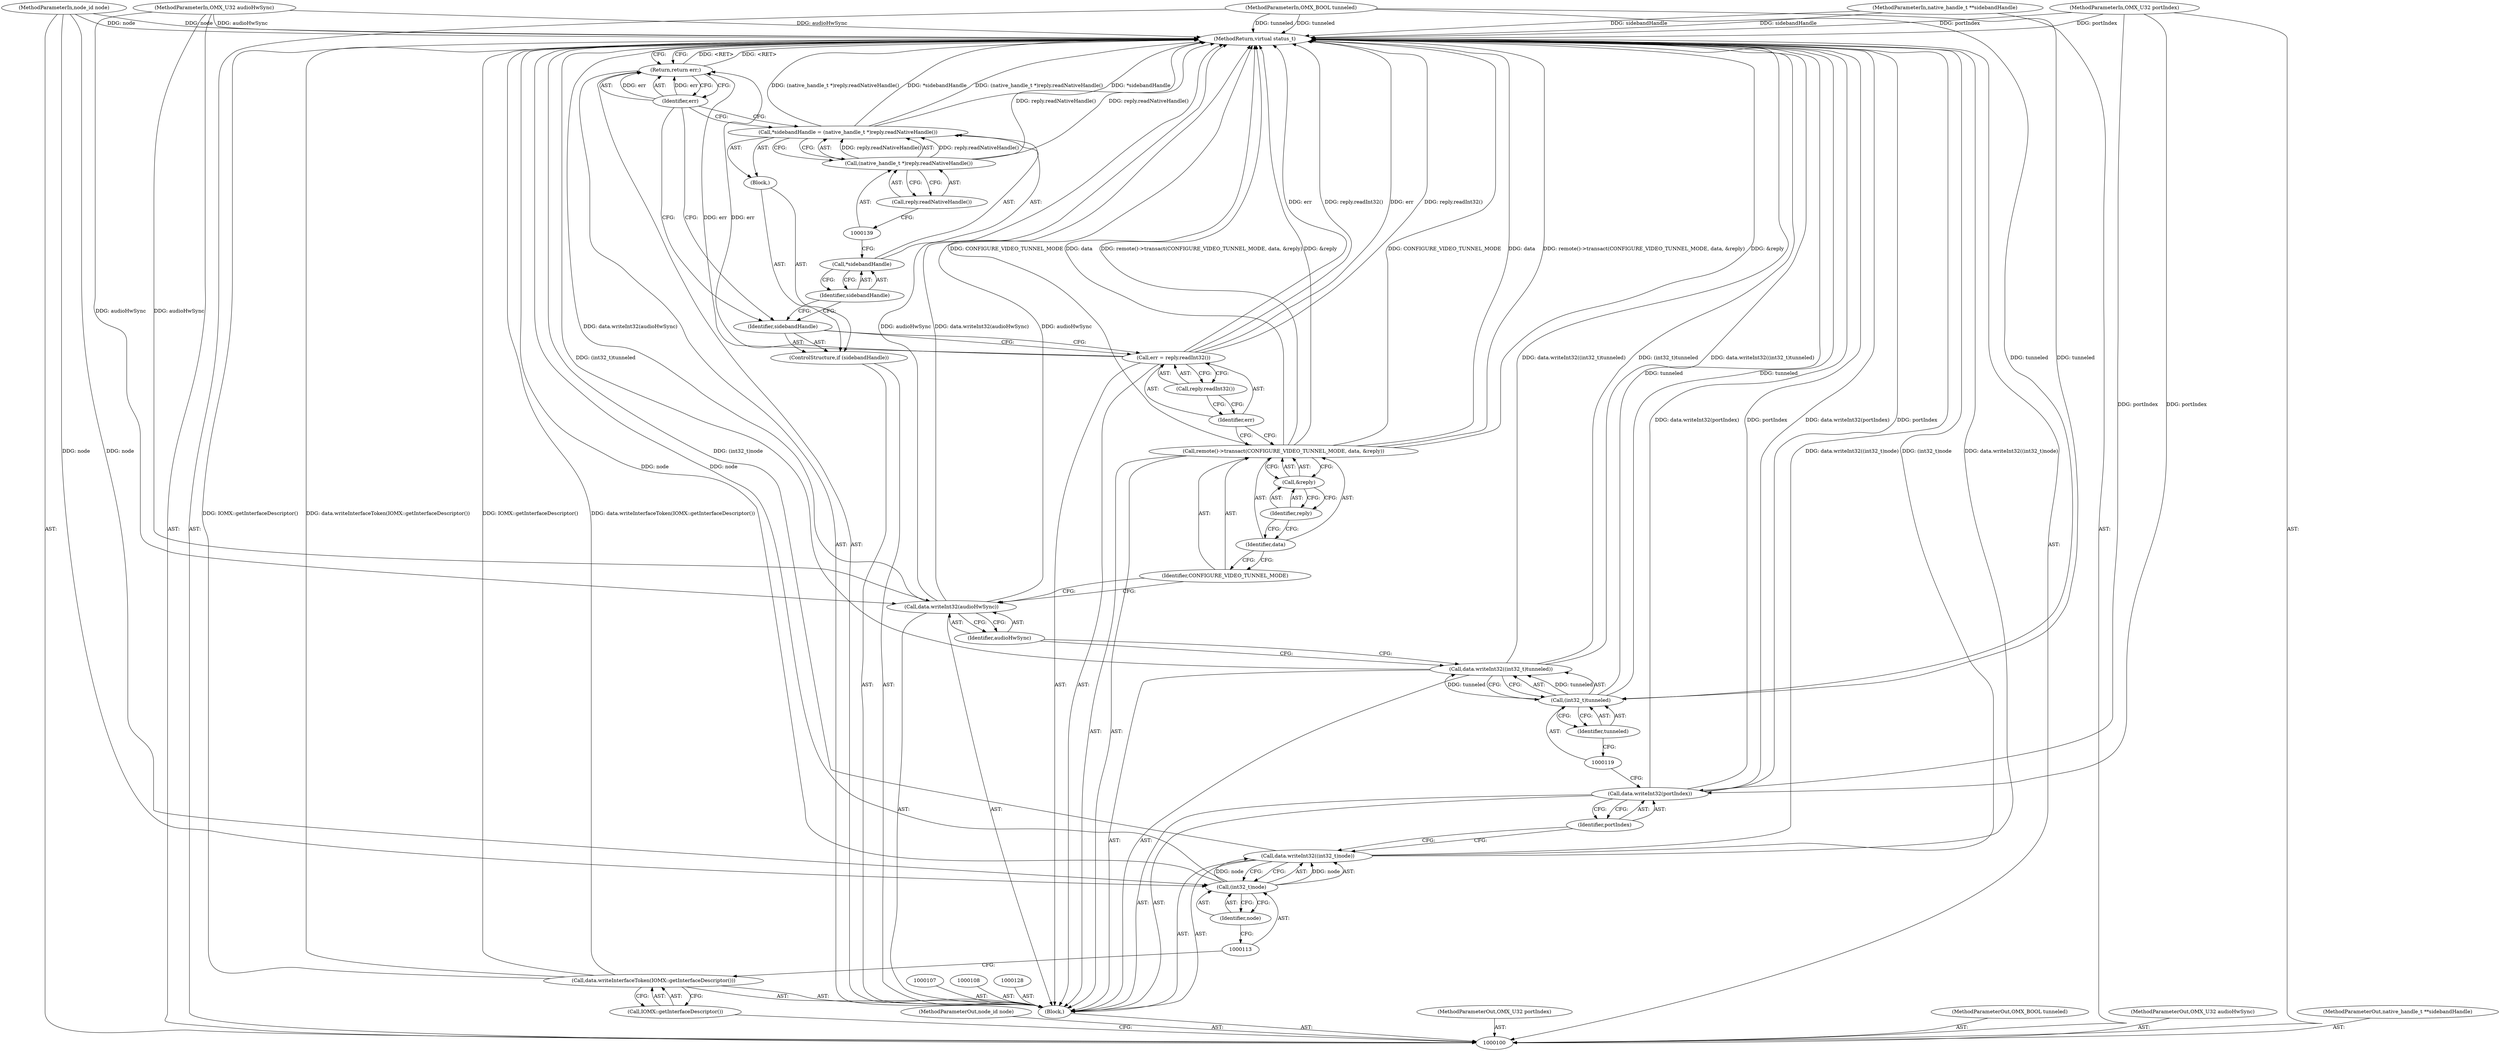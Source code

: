 digraph "1_Android_25be9ac20db51044e1b09ca67906355e4f328d48" {
"1000143" [label="(MethodReturn,virtual status_t)"];
"1000124" [label="(Identifier,CONFIGURE_VIDEO_TUNNEL_MODE)"];
"1000125" [label="(Identifier,data)"];
"1000126" [label="(Call,&reply)"];
"1000127" [label="(Identifier,reply)"];
"1000123" [label="(Call,remote()->transact(CONFIGURE_VIDEO_TUNNEL_MODE, data, &reply))"];
"1000129" [label="(Call,err = reply.readInt32())"];
"1000130" [label="(Identifier,err)"];
"1000131" [label="(Call,reply.readInt32())"];
"1000133" [label="(Identifier,sidebandHandle)"];
"1000134" [label="(Block,)"];
"1000132" [label="(ControlStructure,if (sidebandHandle))"];
"1000135" [label="(Call,*sidebandHandle = (native_handle_t *)reply.readNativeHandle())"];
"1000136" [label="(Call,*sidebandHandle)"];
"1000137" [label="(Identifier,sidebandHandle)"];
"1000138" [label="(Call,(native_handle_t *)reply.readNativeHandle())"];
"1000140" [label="(Call,reply.readNativeHandle())"];
"1000142" [label="(Identifier,err)"];
"1000141" [label="(Return,return err;)"];
"1000101" [label="(MethodParameterIn,node_id node)"];
"1000195" [label="(MethodParameterOut,node_id node)"];
"1000102" [label="(MethodParameterIn,OMX_U32 portIndex)"];
"1000196" [label="(MethodParameterOut,OMX_U32 portIndex)"];
"1000103" [label="(MethodParameterIn,OMX_BOOL tunneled)"];
"1000197" [label="(MethodParameterOut,OMX_BOOL tunneled)"];
"1000104" [label="(MethodParameterIn,OMX_U32 audioHwSync)"];
"1000198" [label="(MethodParameterOut,OMX_U32 audioHwSync)"];
"1000105" [label="(MethodParameterIn,native_handle_t **sidebandHandle)"];
"1000199" [label="(MethodParameterOut,native_handle_t **sidebandHandle)"];
"1000106" [label="(Block,)"];
"1000110" [label="(Call,IOMX::getInterfaceDescriptor())"];
"1000109" [label="(Call,data.writeInterfaceToken(IOMX::getInterfaceDescriptor()))"];
"1000112" [label="(Call,(int32_t)node)"];
"1000114" [label="(Identifier,node)"];
"1000111" [label="(Call,data.writeInt32((int32_t)node))"];
"1000116" [label="(Identifier,portIndex)"];
"1000115" [label="(Call,data.writeInt32(portIndex))"];
"1000118" [label="(Call,(int32_t)tunneled)"];
"1000120" [label="(Identifier,tunneled)"];
"1000117" [label="(Call,data.writeInt32((int32_t)tunneled))"];
"1000122" [label="(Identifier,audioHwSync)"];
"1000121" [label="(Call,data.writeInt32(audioHwSync))"];
"1000143" -> "1000100"  [label="AST: "];
"1000143" -> "1000141"  [label="CFG: "];
"1000117" -> "1000143"  [label="DDG: data.writeInt32((int32_t)tunneled)"];
"1000117" -> "1000143"  [label="DDG: (int32_t)tunneled"];
"1000123" -> "1000143"  [label="DDG: data"];
"1000123" -> "1000143"  [label="DDG: remote()->transact(CONFIGURE_VIDEO_TUNNEL_MODE, data, &reply)"];
"1000123" -> "1000143"  [label="DDG: &reply"];
"1000123" -> "1000143"  [label="DDG: CONFIGURE_VIDEO_TUNNEL_MODE"];
"1000104" -> "1000143"  [label="DDG: audioHwSync"];
"1000105" -> "1000143"  [label="DDG: sidebandHandle"];
"1000112" -> "1000143"  [label="DDG: node"];
"1000138" -> "1000143"  [label="DDG: reply.readNativeHandle()"];
"1000135" -> "1000143"  [label="DDG: (native_handle_t *)reply.readNativeHandle()"];
"1000135" -> "1000143"  [label="DDG: *sidebandHandle"];
"1000109" -> "1000143"  [label="DDG: data.writeInterfaceToken(IOMX::getInterfaceDescriptor())"];
"1000109" -> "1000143"  [label="DDG: IOMX::getInterfaceDescriptor()"];
"1000129" -> "1000143"  [label="DDG: err"];
"1000129" -> "1000143"  [label="DDG: reply.readInt32()"];
"1000103" -> "1000143"  [label="DDG: tunneled"];
"1000115" -> "1000143"  [label="DDG: data.writeInt32(portIndex)"];
"1000115" -> "1000143"  [label="DDG: portIndex"];
"1000121" -> "1000143"  [label="DDG: data.writeInt32(audioHwSync)"];
"1000121" -> "1000143"  [label="DDG: audioHwSync"];
"1000102" -> "1000143"  [label="DDG: portIndex"];
"1000111" -> "1000143"  [label="DDG: (int32_t)node"];
"1000111" -> "1000143"  [label="DDG: data.writeInt32((int32_t)node)"];
"1000101" -> "1000143"  [label="DDG: node"];
"1000118" -> "1000143"  [label="DDG: tunneled"];
"1000141" -> "1000143"  [label="DDG: <RET>"];
"1000124" -> "1000123"  [label="AST: "];
"1000124" -> "1000121"  [label="CFG: "];
"1000125" -> "1000124"  [label="CFG: "];
"1000125" -> "1000123"  [label="AST: "];
"1000125" -> "1000124"  [label="CFG: "];
"1000127" -> "1000125"  [label="CFG: "];
"1000126" -> "1000123"  [label="AST: "];
"1000126" -> "1000127"  [label="CFG: "];
"1000127" -> "1000126"  [label="AST: "];
"1000123" -> "1000126"  [label="CFG: "];
"1000127" -> "1000126"  [label="AST: "];
"1000127" -> "1000125"  [label="CFG: "];
"1000126" -> "1000127"  [label="CFG: "];
"1000123" -> "1000106"  [label="AST: "];
"1000123" -> "1000126"  [label="CFG: "];
"1000124" -> "1000123"  [label="AST: "];
"1000125" -> "1000123"  [label="AST: "];
"1000126" -> "1000123"  [label="AST: "];
"1000130" -> "1000123"  [label="CFG: "];
"1000123" -> "1000143"  [label="DDG: data"];
"1000123" -> "1000143"  [label="DDG: remote()->transact(CONFIGURE_VIDEO_TUNNEL_MODE, data, &reply)"];
"1000123" -> "1000143"  [label="DDG: &reply"];
"1000123" -> "1000143"  [label="DDG: CONFIGURE_VIDEO_TUNNEL_MODE"];
"1000129" -> "1000106"  [label="AST: "];
"1000129" -> "1000131"  [label="CFG: "];
"1000130" -> "1000129"  [label="AST: "];
"1000131" -> "1000129"  [label="AST: "];
"1000133" -> "1000129"  [label="CFG: "];
"1000129" -> "1000143"  [label="DDG: err"];
"1000129" -> "1000143"  [label="DDG: reply.readInt32()"];
"1000129" -> "1000141"  [label="DDG: err"];
"1000130" -> "1000129"  [label="AST: "];
"1000130" -> "1000123"  [label="CFG: "];
"1000131" -> "1000130"  [label="CFG: "];
"1000131" -> "1000129"  [label="AST: "];
"1000131" -> "1000130"  [label="CFG: "];
"1000129" -> "1000131"  [label="CFG: "];
"1000133" -> "1000132"  [label="AST: "];
"1000133" -> "1000129"  [label="CFG: "];
"1000137" -> "1000133"  [label="CFG: "];
"1000142" -> "1000133"  [label="CFG: "];
"1000134" -> "1000132"  [label="AST: "];
"1000135" -> "1000134"  [label="AST: "];
"1000132" -> "1000106"  [label="AST: "];
"1000133" -> "1000132"  [label="AST: "];
"1000134" -> "1000132"  [label="AST: "];
"1000135" -> "1000134"  [label="AST: "];
"1000135" -> "1000138"  [label="CFG: "];
"1000136" -> "1000135"  [label="AST: "];
"1000138" -> "1000135"  [label="AST: "];
"1000142" -> "1000135"  [label="CFG: "];
"1000135" -> "1000143"  [label="DDG: (native_handle_t *)reply.readNativeHandle()"];
"1000135" -> "1000143"  [label="DDG: *sidebandHandle"];
"1000138" -> "1000135"  [label="DDG: reply.readNativeHandle()"];
"1000136" -> "1000135"  [label="AST: "];
"1000136" -> "1000137"  [label="CFG: "];
"1000137" -> "1000136"  [label="AST: "];
"1000139" -> "1000136"  [label="CFG: "];
"1000137" -> "1000136"  [label="AST: "];
"1000137" -> "1000133"  [label="CFG: "];
"1000136" -> "1000137"  [label="CFG: "];
"1000138" -> "1000135"  [label="AST: "];
"1000138" -> "1000140"  [label="CFG: "];
"1000139" -> "1000138"  [label="AST: "];
"1000140" -> "1000138"  [label="AST: "];
"1000135" -> "1000138"  [label="CFG: "];
"1000138" -> "1000143"  [label="DDG: reply.readNativeHandle()"];
"1000138" -> "1000135"  [label="DDG: reply.readNativeHandle()"];
"1000140" -> "1000138"  [label="AST: "];
"1000140" -> "1000139"  [label="CFG: "];
"1000138" -> "1000140"  [label="CFG: "];
"1000142" -> "1000141"  [label="AST: "];
"1000142" -> "1000135"  [label="CFG: "];
"1000142" -> "1000133"  [label="CFG: "];
"1000141" -> "1000142"  [label="CFG: "];
"1000142" -> "1000141"  [label="DDG: err"];
"1000141" -> "1000106"  [label="AST: "];
"1000141" -> "1000142"  [label="CFG: "];
"1000142" -> "1000141"  [label="AST: "];
"1000143" -> "1000141"  [label="CFG: "];
"1000141" -> "1000143"  [label="DDG: <RET>"];
"1000142" -> "1000141"  [label="DDG: err"];
"1000129" -> "1000141"  [label="DDG: err"];
"1000101" -> "1000100"  [label="AST: "];
"1000101" -> "1000143"  [label="DDG: node"];
"1000101" -> "1000112"  [label="DDG: node"];
"1000195" -> "1000100"  [label="AST: "];
"1000102" -> "1000100"  [label="AST: "];
"1000102" -> "1000143"  [label="DDG: portIndex"];
"1000102" -> "1000115"  [label="DDG: portIndex"];
"1000196" -> "1000100"  [label="AST: "];
"1000103" -> "1000100"  [label="AST: "];
"1000103" -> "1000143"  [label="DDG: tunneled"];
"1000103" -> "1000118"  [label="DDG: tunneled"];
"1000197" -> "1000100"  [label="AST: "];
"1000104" -> "1000100"  [label="AST: "];
"1000104" -> "1000143"  [label="DDG: audioHwSync"];
"1000104" -> "1000121"  [label="DDG: audioHwSync"];
"1000198" -> "1000100"  [label="AST: "];
"1000105" -> "1000100"  [label="AST: "];
"1000105" -> "1000143"  [label="DDG: sidebandHandle"];
"1000199" -> "1000100"  [label="AST: "];
"1000106" -> "1000100"  [label="AST: "];
"1000107" -> "1000106"  [label="AST: "];
"1000108" -> "1000106"  [label="AST: "];
"1000109" -> "1000106"  [label="AST: "];
"1000111" -> "1000106"  [label="AST: "];
"1000115" -> "1000106"  [label="AST: "];
"1000117" -> "1000106"  [label="AST: "];
"1000121" -> "1000106"  [label="AST: "];
"1000123" -> "1000106"  [label="AST: "];
"1000128" -> "1000106"  [label="AST: "];
"1000129" -> "1000106"  [label="AST: "];
"1000132" -> "1000106"  [label="AST: "];
"1000141" -> "1000106"  [label="AST: "];
"1000110" -> "1000109"  [label="AST: "];
"1000110" -> "1000100"  [label="CFG: "];
"1000109" -> "1000110"  [label="CFG: "];
"1000109" -> "1000106"  [label="AST: "];
"1000109" -> "1000110"  [label="CFG: "];
"1000110" -> "1000109"  [label="AST: "];
"1000113" -> "1000109"  [label="CFG: "];
"1000109" -> "1000143"  [label="DDG: data.writeInterfaceToken(IOMX::getInterfaceDescriptor())"];
"1000109" -> "1000143"  [label="DDG: IOMX::getInterfaceDescriptor()"];
"1000112" -> "1000111"  [label="AST: "];
"1000112" -> "1000114"  [label="CFG: "];
"1000113" -> "1000112"  [label="AST: "];
"1000114" -> "1000112"  [label="AST: "];
"1000111" -> "1000112"  [label="CFG: "];
"1000112" -> "1000143"  [label="DDG: node"];
"1000112" -> "1000111"  [label="DDG: node"];
"1000101" -> "1000112"  [label="DDG: node"];
"1000114" -> "1000112"  [label="AST: "];
"1000114" -> "1000113"  [label="CFG: "];
"1000112" -> "1000114"  [label="CFG: "];
"1000111" -> "1000106"  [label="AST: "];
"1000111" -> "1000112"  [label="CFG: "];
"1000112" -> "1000111"  [label="AST: "];
"1000116" -> "1000111"  [label="CFG: "];
"1000111" -> "1000143"  [label="DDG: (int32_t)node"];
"1000111" -> "1000143"  [label="DDG: data.writeInt32((int32_t)node)"];
"1000112" -> "1000111"  [label="DDG: node"];
"1000116" -> "1000115"  [label="AST: "];
"1000116" -> "1000111"  [label="CFG: "];
"1000115" -> "1000116"  [label="CFG: "];
"1000115" -> "1000106"  [label="AST: "];
"1000115" -> "1000116"  [label="CFG: "];
"1000116" -> "1000115"  [label="AST: "];
"1000119" -> "1000115"  [label="CFG: "];
"1000115" -> "1000143"  [label="DDG: data.writeInt32(portIndex)"];
"1000115" -> "1000143"  [label="DDG: portIndex"];
"1000102" -> "1000115"  [label="DDG: portIndex"];
"1000118" -> "1000117"  [label="AST: "];
"1000118" -> "1000120"  [label="CFG: "];
"1000119" -> "1000118"  [label="AST: "];
"1000120" -> "1000118"  [label="AST: "];
"1000117" -> "1000118"  [label="CFG: "];
"1000118" -> "1000143"  [label="DDG: tunneled"];
"1000118" -> "1000117"  [label="DDG: tunneled"];
"1000103" -> "1000118"  [label="DDG: tunneled"];
"1000120" -> "1000118"  [label="AST: "];
"1000120" -> "1000119"  [label="CFG: "];
"1000118" -> "1000120"  [label="CFG: "];
"1000117" -> "1000106"  [label="AST: "];
"1000117" -> "1000118"  [label="CFG: "];
"1000118" -> "1000117"  [label="AST: "];
"1000122" -> "1000117"  [label="CFG: "];
"1000117" -> "1000143"  [label="DDG: data.writeInt32((int32_t)tunneled)"];
"1000117" -> "1000143"  [label="DDG: (int32_t)tunneled"];
"1000118" -> "1000117"  [label="DDG: tunneled"];
"1000122" -> "1000121"  [label="AST: "];
"1000122" -> "1000117"  [label="CFG: "];
"1000121" -> "1000122"  [label="CFG: "];
"1000121" -> "1000106"  [label="AST: "];
"1000121" -> "1000122"  [label="CFG: "];
"1000122" -> "1000121"  [label="AST: "];
"1000124" -> "1000121"  [label="CFG: "];
"1000121" -> "1000143"  [label="DDG: data.writeInt32(audioHwSync)"];
"1000121" -> "1000143"  [label="DDG: audioHwSync"];
"1000104" -> "1000121"  [label="DDG: audioHwSync"];
}
